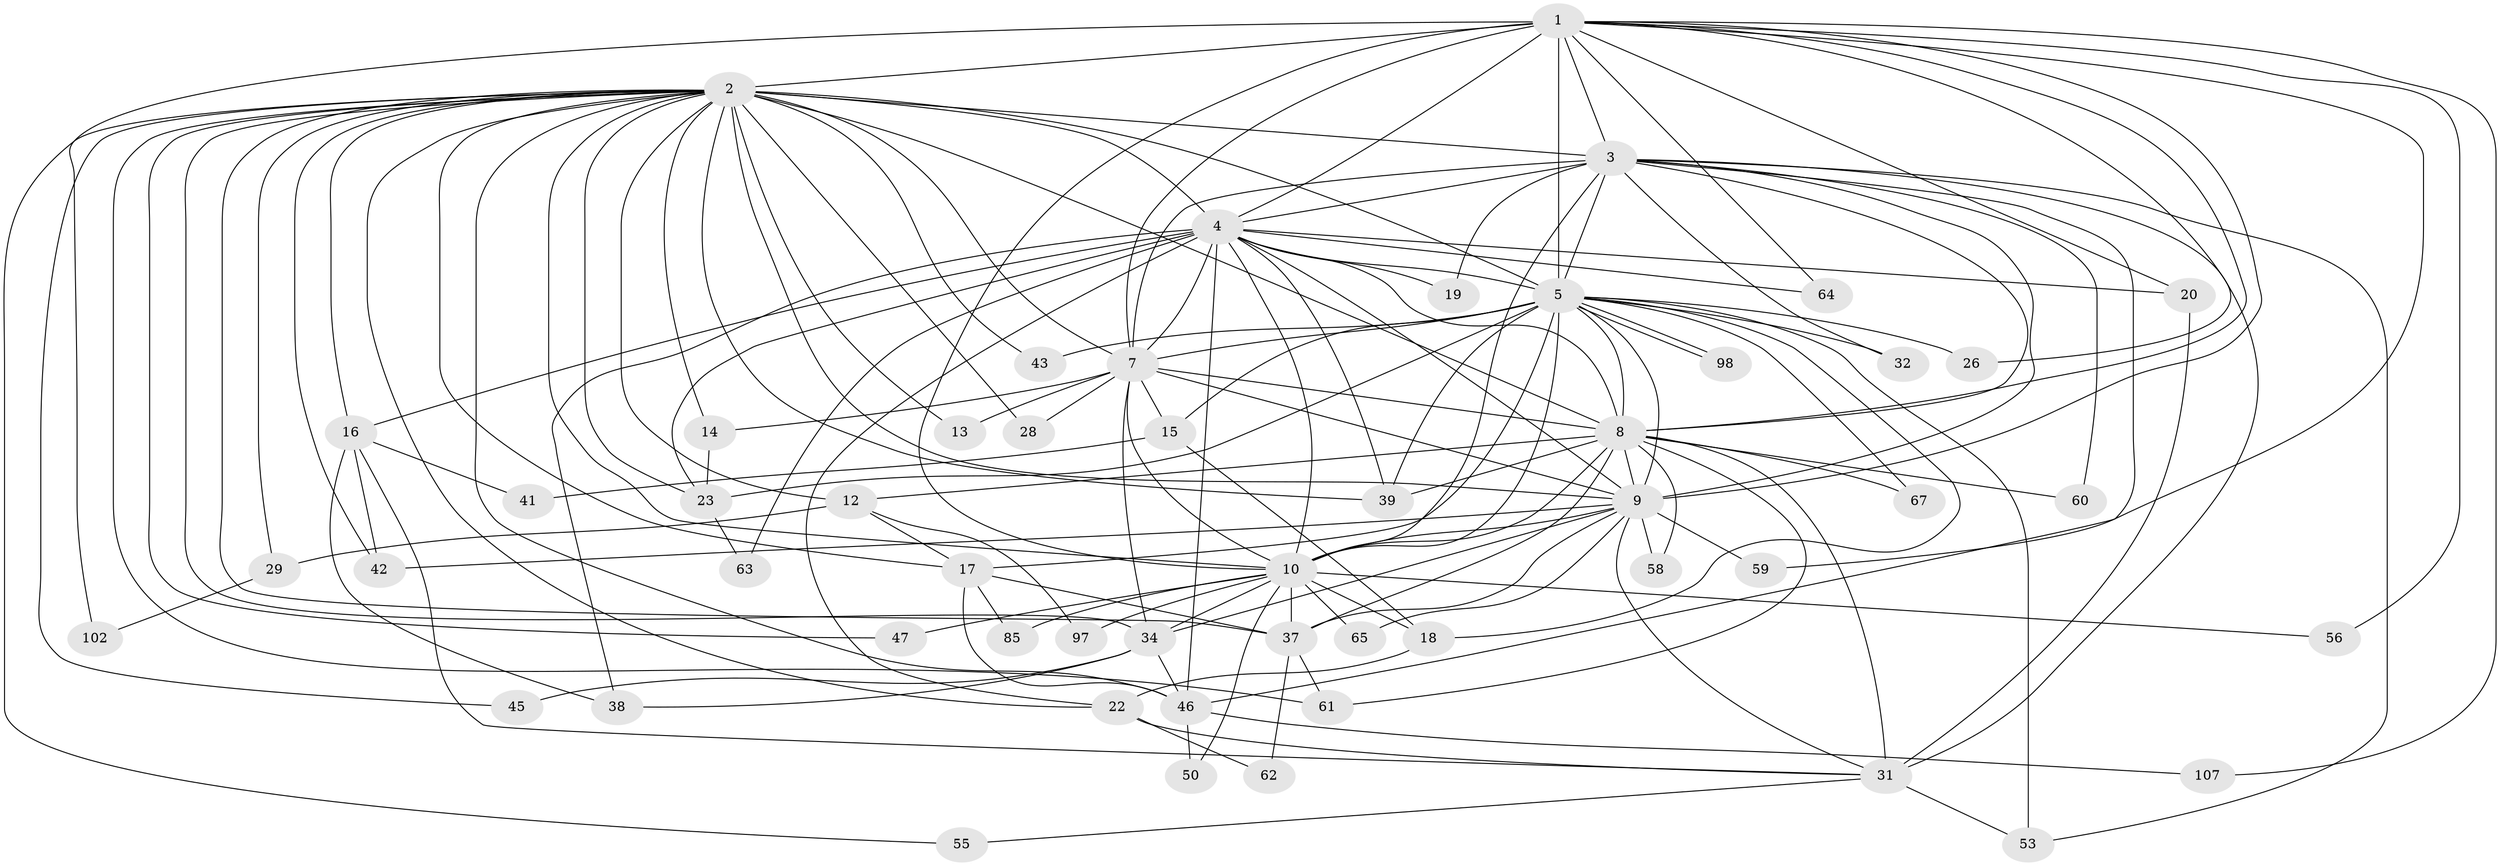 // original degree distribution, {19: 0.018691588785046728, 23: 0.018691588785046728, 26: 0.009345794392523364, 20: 0.009345794392523364, 15: 0.009345794392523364, 18: 0.009345794392523364, 21: 0.009345794392523364, 24: 0.009345794392523364, 2: 0.5607476635514018, 6: 0.028037383177570093, 3: 0.19626168224299065, 5: 0.037383177570093455, 7: 0.028037383177570093, 4: 0.04672897196261682, 8: 0.009345794392523364}
// Generated by graph-tools (version 1.1) at 2025/17/03/04/25 18:17:24]
// undirected, 53 vertices, 147 edges
graph export_dot {
graph [start="1"]
  node [color=gray90,style=filled];
  1;
  2 [super="+94+101+71+48+40+6+68+69+27"];
  3 [super="+21+36+30+84+78"];
  4 [super="+49+87+104+105+81"];
  5 [super="+33+11"];
  7 [super="+24"];
  8;
  9 [super="+54"];
  10;
  12;
  13;
  14;
  15;
  16;
  17;
  18 [super="+25"];
  19;
  20;
  22;
  23 [super="+66+73"];
  26;
  28;
  29;
  31 [super="+103+75+35"];
  32;
  34 [super="+52"];
  37 [super="+89+76"];
  38 [super="+106"];
  39 [super="+100"];
  41;
  42 [super="+77"];
  43;
  45;
  46 [super="+72"];
  47;
  50;
  53;
  55;
  56;
  58;
  59;
  60;
  61;
  62;
  63;
  64;
  65;
  67;
  85;
  97;
  98;
  102;
  107;
  1 -- 2 [weight=4];
  1 -- 3;
  1 -- 4;
  1 -- 5 [weight=2];
  1 -- 7;
  1 -- 8;
  1 -- 9;
  1 -- 10;
  1 -- 20;
  1 -- 26;
  1 -- 56;
  1 -- 59;
  1 -- 64;
  1 -- 102;
  1 -- 107;
  2 -- 3 [weight=5];
  2 -- 4 [weight=4];
  2 -- 5 [weight=3];
  2 -- 7 [weight=3];
  2 -- 8 [weight=2];
  2 -- 9 [weight=4];
  2 -- 10 [weight=3];
  2 -- 13;
  2 -- 16 [weight=2];
  2 -- 17;
  2 -- 28;
  2 -- 43;
  2 -- 45;
  2 -- 23;
  2 -- 61;
  2 -- 39;
  2 -- 12 [weight=2];
  2 -- 14;
  2 -- 29;
  2 -- 34;
  2 -- 46;
  2 -- 47;
  2 -- 55;
  2 -- 22;
  2 -- 37;
  2 -- 42;
  3 -- 4;
  3 -- 5;
  3 -- 7;
  3 -- 8;
  3 -- 9 [weight=4];
  3 -- 10 [weight=2];
  3 -- 19;
  3 -- 31;
  3 -- 32;
  3 -- 60;
  3 -- 53;
  3 -- 46;
  4 -- 5;
  4 -- 7 [weight=2];
  4 -- 8;
  4 -- 9;
  4 -- 10 [weight=5];
  4 -- 19;
  4 -- 20;
  4 -- 22;
  4 -- 38;
  4 -- 46;
  4 -- 63;
  4 -- 64;
  4 -- 23 [weight=3];
  4 -- 39;
  4 -- 16;
  5 -- 7 [weight=2];
  5 -- 8;
  5 -- 9;
  5 -- 10;
  5 -- 15;
  5 -- 18;
  5 -- 23;
  5 -- 26;
  5 -- 32;
  5 -- 39;
  5 -- 53;
  5 -- 67;
  5 -- 98;
  5 -- 98;
  5 -- 17;
  5 -- 43;
  7 -- 8;
  7 -- 9;
  7 -- 10;
  7 -- 13;
  7 -- 14;
  7 -- 15 [weight=2];
  7 -- 28;
  7 -- 34;
  8 -- 9;
  8 -- 10;
  8 -- 12;
  8 -- 31 [weight=2];
  8 -- 37;
  8 -- 39;
  8 -- 58;
  8 -- 60;
  8 -- 61;
  8 -- 67;
  9 -- 10;
  9 -- 34;
  9 -- 42;
  9 -- 58;
  9 -- 59;
  9 -- 65;
  9 -- 31;
  9 -- 37;
  10 -- 37;
  10 -- 47;
  10 -- 50;
  10 -- 56;
  10 -- 65;
  10 -- 85;
  10 -- 97;
  10 -- 34;
  10 -- 18;
  12 -- 17;
  12 -- 29;
  12 -- 97;
  14 -- 23;
  15 -- 18;
  15 -- 41;
  16 -- 41;
  16 -- 42;
  16 -- 38;
  16 -- 31;
  17 -- 85;
  17 -- 46;
  17 -- 37;
  18 -- 22;
  20 -- 31;
  22 -- 62;
  22 -- 31;
  23 -- 63;
  29 -- 102;
  31 -- 53;
  31 -- 55;
  34 -- 38;
  34 -- 45;
  34 -- 46;
  37 -- 61;
  37 -- 62;
  46 -- 50;
  46 -- 107;
}
